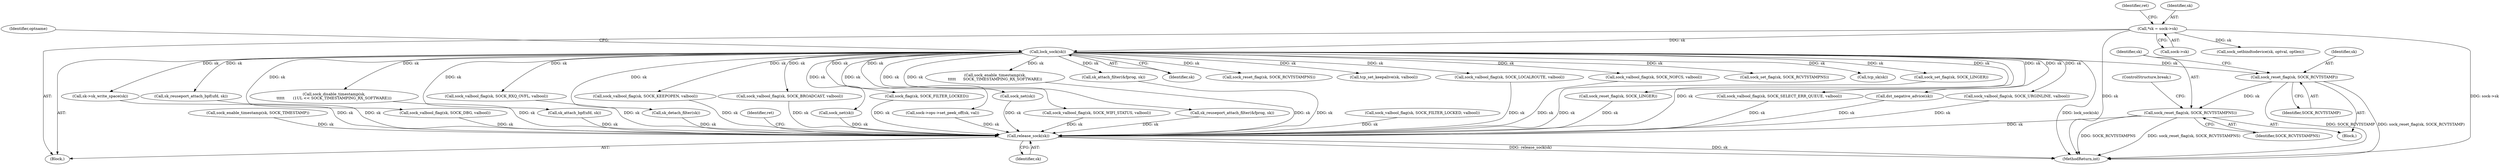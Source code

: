 digraph "0_linux_b98b0bc8c431e3ceb4b26b0dfc8db509518fb290@pointer" {
"1000465" [label="(Call,sock_reset_flag(sk, SOCK_RCVTSTAMP))"];
"1000159" [label="(Call,lock_sock(sk))"];
"1000115" [label="(Call,*sk = sock->sk)"];
"1000468" [label="(Call,sock_reset_flag(sk, SOCK_RCVTSTAMPNS))"];
"1000886" [label="(Call,release_sock(sk))"];
"1000465" [label="(Call,sock_reset_flag(sk, SOCK_RCVTSTAMP))"];
"1000384" [label="(Call,sock_reset_flag(sk, SOCK_LINGER))"];
"1000810" [label="(Call,sock_valbool_flag(sk, SOCK_SELECT_ERR_QUEUE, valbool))"];
"1000162" [label="(Identifier,optname)"];
"1000877" [label="(Call,dst_negative_advice(sk))"];
"1000117" [label="(Call,sock->sk)"];
"1000468" [label="(Call,sock_reset_flag(sk, SOCK_RCVTSTAMPNS))"];
"1000315" [label="(Call,sock_valbool_flag(sk, SOCK_URGINLINE, valbool))"];
"1000889" [label="(Identifier,ret)"];
"1000242" [label="(Call,sk->sk_write_space(sk))"];
"1000115" [label="(Call,*sk = sock->sk)"];
"1000708" [label="(Call,sk_reuseport_attach_bpf(ufd, sk))"];
"1000466" [label="(Identifier,sk)"];
"1000176" [label="(Call,sock_valbool_flag(sk, SOCK_DBG, valbool))"];
"1000552" [label="(Call,sock_disable_timestamp(sk,\n\t\t\t\t\t       (1UL << SOCK_TIMESTAMPING_RX_SOFTWARE)))"];
"1000464" [label="(Block,)"];
"1000113" [label="(Block,)"];
"1000467" [label="(Identifier,SOCK_RCVTSTAMP)"];
"1000160" [label="(Identifier,sk)"];
"1000886" [label="(Call,release_sock(sk))"];
"1000469" [label="(Identifier,sk)"];
"1000647" [label="(Call,sk_attach_bpf(ufd, sk))"];
"1000774" [label="(Call,sock_valbool_flag(sk, SOCK_RXQ_OVFL, valbool))"];
"1000471" [label="(ControlStructure,break;)"];
"1000715" [label="(Call,sk_detach_filter(sk))"];
"1000309" [label="(Call,sock_valbool_flag(sk, SOCK_KEEPOPEN, valbool))"];
"1000731" [label="(Call,sock_valbool_flag(sk, SOCK_FILTER_LOCKED, valbool))"];
"1000339" [label="(Call,sock_net(sk))"];
"1000470" [label="(Identifier,SOCK_RCVTSTAMPNS)"];
"1000450" [label="(Call,sock_reset_flag(sk, SOCK_RCVTSTAMPNS))"];
"1000721" [label="(Call,sock_flag(sk, SOCK_FILTER_LOCKED))"];
"1000794" [label="(Call,sock->ops->set_peek_off(sk, val))"];
"1000758" [label="(Call,sock_net(sk))"];
"1000780" [label="(Call,sock_valbool_flag(sk, SOCK_WIFI_STATUS, valbool))"];
"1000125" [label="(Identifier,ret)"];
"1000132" [label="(Call,sock_setbindtodevice(sk, optval, optlen))"];
"1000306" [label="(Call,tcp_set_keepalive(sk, valbool))"];
"1000116" [label="(Identifier,sk)"];
"1000214" [label="(Call,sock_valbool_flag(sk, SOCK_BROADCAST, valbool))"];
"1000677" [label="(Call,sk_reuseport_attach_filter(&fprog, sk))"];
"1000548" [label="(Call,sock_enable_timestamp(sk,\n\t\t\t\t\t      SOCK_TIMESTAMPING_RX_SOFTWARE))"];
"1000460" [label="(Call,sock_enable_timestamp(sk, SOCK_TIMESTAMP))"];
"1000890" [label="(MethodReturn,int)"];
"1000159" [label="(Call,lock_sock(sk))"];
"1000616" [label="(Call,sk_attach_filter(&fprog, sk))"];
"1000454" [label="(Call,sock_set_flag(sk, SOCK_RCVTSTAMPNS))"];
"1000208" [label="(Call,sock_valbool_flag(sk, SOCK_LOCALROUTE, valbool))"];
"1000804" [label="(Call,sock_valbool_flag(sk, SOCK_NOFCS, valbool))"];
"1000416" [label="(Call,sock_set_flag(sk, SOCK_LINGER))"];
"1000529" [label="(Call,tcp_sk(sk))"];
"1000887" [label="(Identifier,sk)"];
"1000465" -> "1000464"  [label="AST: "];
"1000465" -> "1000467"  [label="CFG: "];
"1000466" -> "1000465"  [label="AST: "];
"1000467" -> "1000465"  [label="AST: "];
"1000469" -> "1000465"  [label="CFG: "];
"1000465" -> "1000890"  [label="DDG: sock_reset_flag(sk, SOCK_RCVTSTAMP)"];
"1000465" -> "1000890"  [label="DDG: SOCK_RCVTSTAMP"];
"1000159" -> "1000465"  [label="DDG: sk"];
"1000465" -> "1000468"  [label="DDG: sk"];
"1000159" -> "1000113"  [label="AST: "];
"1000159" -> "1000160"  [label="CFG: "];
"1000160" -> "1000159"  [label="AST: "];
"1000162" -> "1000159"  [label="CFG: "];
"1000159" -> "1000890"  [label="DDG: lock_sock(sk)"];
"1000115" -> "1000159"  [label="DDG: sk"];
"1000159" -> "1000176"  [label="DDG: sk"];
"1000159" -> "1000208"  [label="DDG: sk"];
"1000159" -> "1000214"  [label="DDG: sk"];
"1000159" -> "1000242"  [label="DDG: sk"];
"1000159" -> "1000306"  [label="DDG: sk"];
"1000159" -> "1000309"  [label="DDG: sk"];
"1000159" -> "1000315"  [label="DDG: sk"];
"1000159" -> "1000339"  [label="DDG: sk"];
"1000159" -> "1000384"  [label="DDG: sk"];
"1000159" -> "1000416"  [label="DDG: sk"];
"1000159" -> "1000450"  [label="DDG: sk"];
"1000159" -> "1000454"  [label="DDG: sk"];
"1000159" -> "1000529"  [label="DDG: sk"];
"1000159" -> "1000548"  [label="DDG: sk"];
"1000159" -> "1000552"  [label="DDG: sk"];
"1000159" -> "1000616"  [label="DDG: sk"];
"1000159" -> "1000647"  [label="DDG: sk"];
"1000159" -> "1000677"  [label="DDG: sk"];
"1000159" -> "1000708"  [label="DDG: sk"];
"1000159" -> "1000715"  [label="DDG: sk"];
"1000159" -> "1000721"  [label="DDG: sk"];
"1000159" -> "1000758"  [label="DDG: sk"];
"1000159" -> "1000774"  [label="DDG: sk"];
"1000159" -> "1000780"  [label="DDG: sk"];
"1000159" -> "1000794"  [label="DDG: sk"];
"1000159" -> "1000804"  [label="DDG: sk"];
"1000159" -> "1000810"  [label="DDG: sk"];
"1000159" -> "1000877"  [label="DDG: sk"];
"1000159" -> "1000886"  [label="DDG: sk"];
"1000115" -> "1000113"  [label="AST: "];
"1000115" -> "1000117"  [label="CFG: "];
"1000116" -> "1000115"  [label="AST: "];
"1000117" -> "1000115"  [label="AST: "];
"1000125" -> "1000115"  [label="CFG: "];
"1000115" -> "1000890"  [label="DDG: sock->sk"];
"1000115" -> "1000890"  [label="DDG: sk"];
"1000115" -> "1000132"  [label="DDG: sk"];
"1000468" -> "1000464"  [label="AST: "];
"1000468" -> "1000470"  [label="CFG: "];
"1000469" -> "1000468"  [label="AST: "];
"1000470" -> "1000468"  [label="AST: "];
"1000471" -> "1000468"  [label="CFG: "];
"1000468" -> "1000890"  [label="DDG: sock_reset_flag(sk, SOCK_RCVTSTAMPNS)"];
"1000468" -> "1000890"  [label="DDG: SOCK_RCVTSTAMPNS"];
"1000468" -> "1000886"  [label="DDG: sk"];
"1000886" -> "1000113"  [label="AST: "];
"1000886" -> "1000887"  [label="CFG: "];
"1000887" -> "1000886"  [label="AST: "];
"1000889" -> "1000886"  [label="CFG: "];
"1000886" -> "1000890"  [label="DDG: release_sock(sk)"];
"1000886" -> "1000890"  [label="DDG: sk"];
"1000877" -> "1000886"  [label="DDG: sk"];
"1000208" -> "1000886"  [label="DDG: sk"];
"1000780" -> "1000886"  [label="DDG: sk"];
"1000677" -> "1000886"  [label="DDG: sk"];
"1000315" -> "1000886"  [label="DDG: sk"];
"1000794" -> "1000886"  [label="DDG: sk"];
"1000758" -> "1000886"  [label="DDG: sk"];
"1000721" -> "1000886"  [label="DDG: sk"];
"1000731" -> "1000886"  [label="DDG: sk"];
"1000548" -> "1000886"  [label="DDG: sk"];
"1000309" -> "1000886"  [label="DDG: sk"];
"1000804" -> "1000886"  [label="DDG: sk"];
"1000460" -> "1000886"  [label="DDG: sk"];
"1000552" -> "1000886"  [label="DDG: sk"];
"1000715" -> "1000886"  [label="DDG: sk"];
"1000708" -> "1000886"  [label="DDG: sk"];
"1000810" -> "1000886"  [label="DDG: sk"];
"1000647" -> "1000886"  [label="DDG: sk"];
"1000339" -> "1000886"  [label="DDG: sk"];
"1000616" -> "1000886"  [label="DDG: sk"];
"1000416" -> "1000886"  [label="DDG: sk"];
"1000214" -> "1000886"  [label="DDG: sk"];
"1000176" -> "1000886"  [label="DDG: sk"];
"1000774" -> "1000886"  [label="DDG: sk"];
"1000242" -> "1000886"  [label="DDG: sk"];
"1000384" -> "1000886"  [label="DDG: sk"];
}
